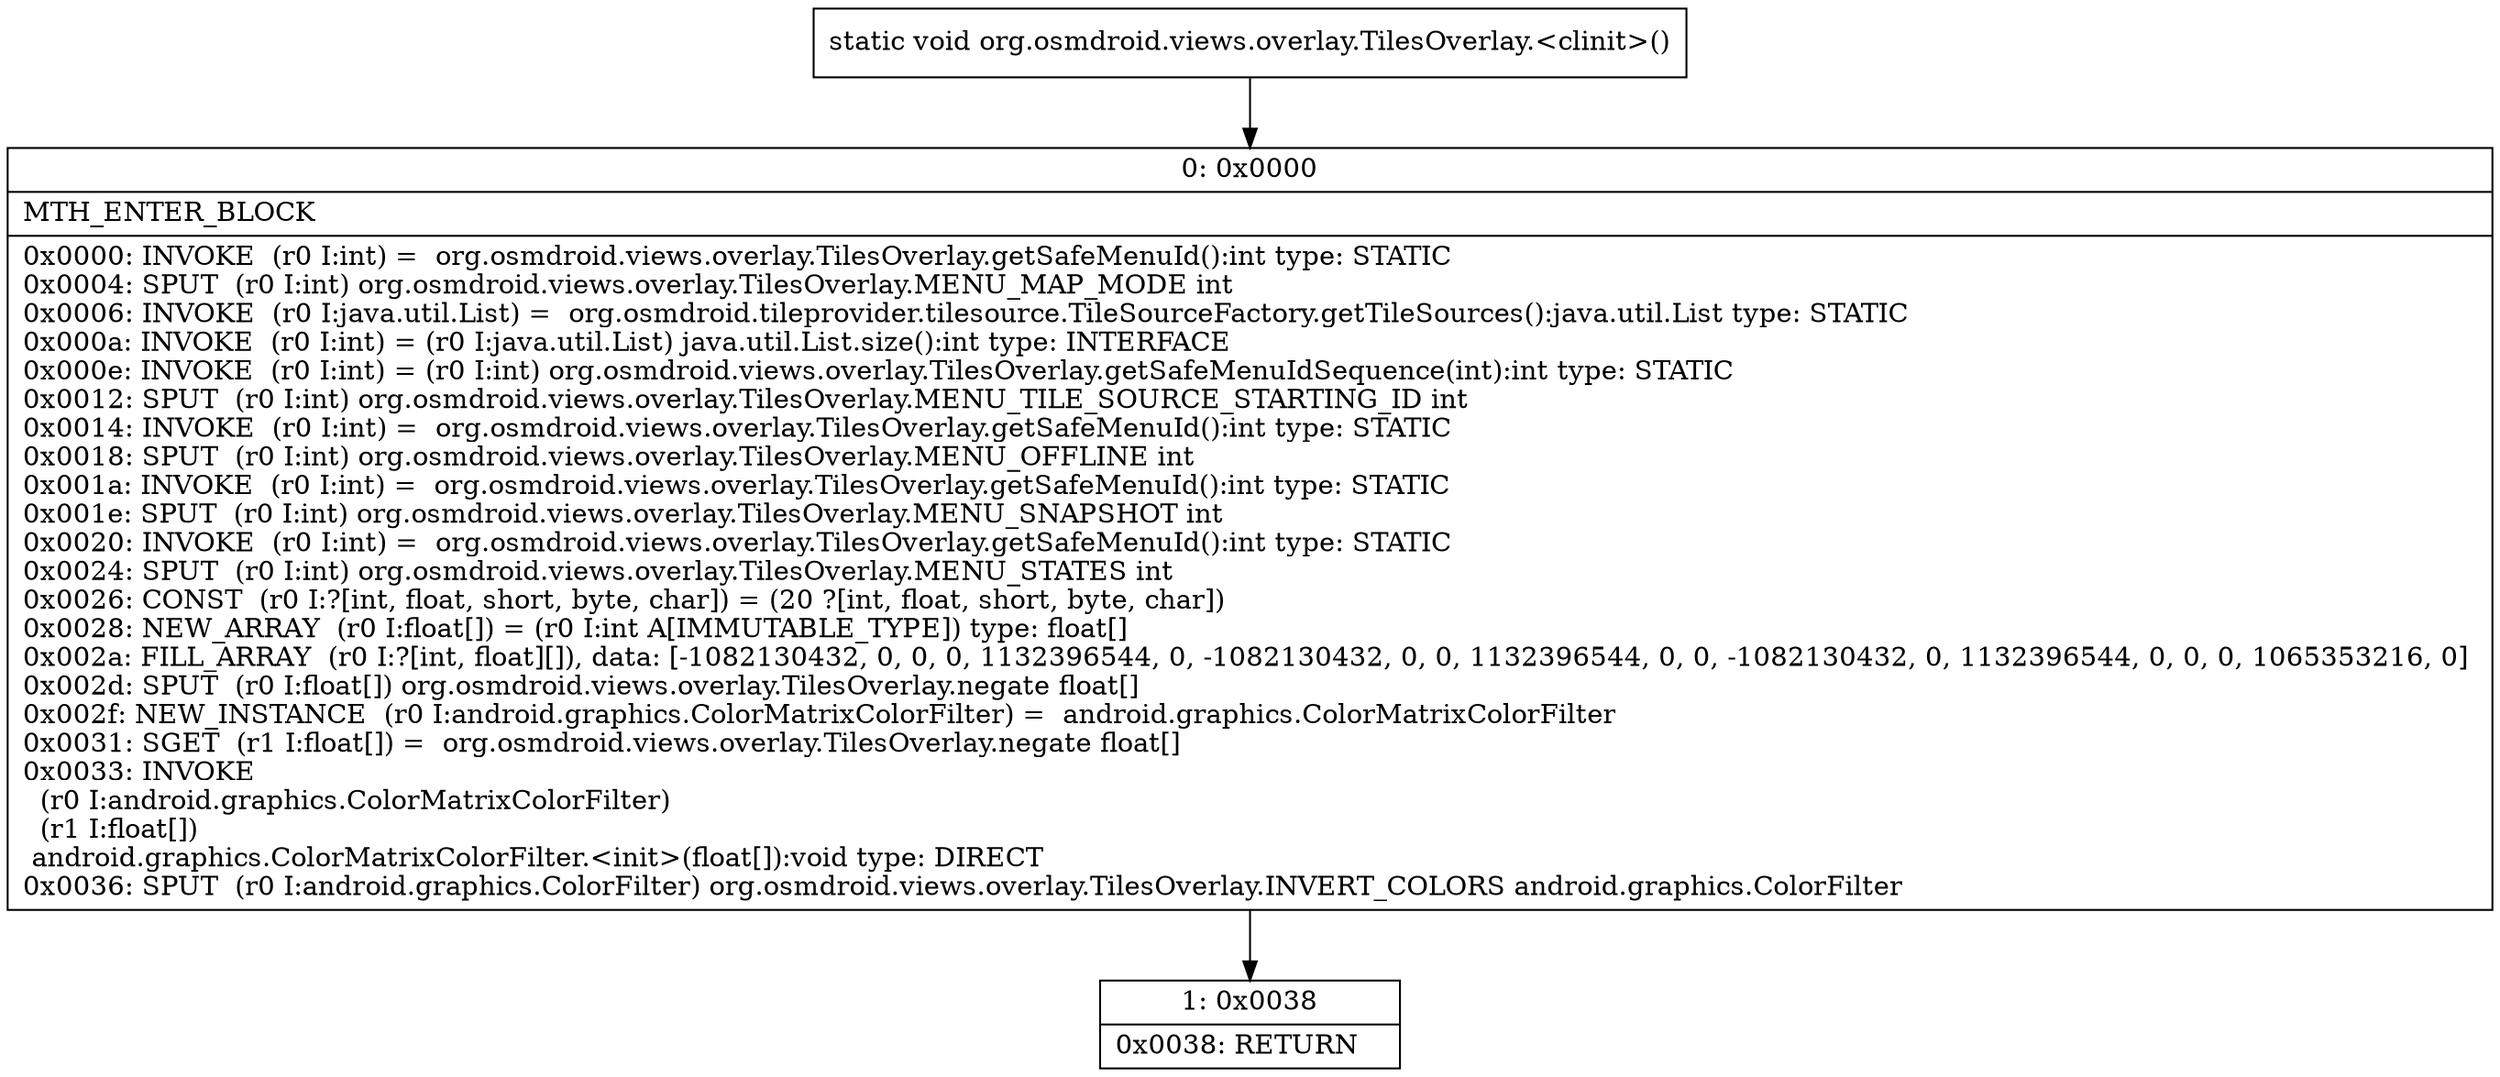 digraph "CFG fororg.osmdroid.views.overlay.TilesOverlay.\<clinit\>()V" {
Node_0 [shape=record,label="{0\:\ 0x0000|MTH_ENTER_BLOCK\l|0x0000: INVOKE  (r0 I:int) =  org.osmdroid.views.overlay.TilesOverlay.getSafeMenuId():int type: STATIC \l0x0004: SPUT  (r0 I:int) org.osmdroid.views.overlay.TilesOverlay.MENU_MAP_MODE int \l0x0006: INVOKE  (r0 I:java.util.List) =  org.osmdroid.tileprovider.tilesource.TileSourceFactory.getTileSources():java.util.List type: STATIC \l0x000a: INVOKE  (r0 I:int) = (r0 I:java.util.List) java.util.List.size():int type: INTERFACE \l0x000e: INVOKE  (r0 I:int) = (r0 I:int) org.osmdroid.views.overlay.TilesOverlay.getSafeMenuIdSequence(int):int type: STATIC \l0x0012: SPUT  (r0 I:int) org.osmdroid.views.overlay.TilesOverlay.MENU_TILE_SOURCE_STARTING_ID int \l0x0014: INVOKE  (r0 I:int) =  org.osmdroid.views.overlay.TilesOverlay.getSafeMenuId():int type: STATIC \l0x0018: SPUT  (r0 I:int) org.osmdroid.views.overlay.TilesOverlay.MENU_OFFLINE int \l0x001a: INVOKE  (r0 I:int) =  org.osmdroid.views.overlay.TilesOverlay.getSafeMenuId():int type: STATIC \l0x001e: SPUT  (r0 I:int) org.osmdroid.views.overlay.TilesOverlay.MENU_SNAPSHOT int \l0x0020: INVOKE  (r0 I:int) =  org.osmdroid.views.overlay.TilesOverlay.getSafeMenuId():int type: STATIC \l0x0024: SPUT  (r0 I:int) org.osmdroid.views.overlay.TilesOverlay.MENU_STATES int \l0x0026: CONST  (r0 I:?[int, float, short, byte, char]) = (20 ?[int, float, short, byte, char]) \l0x0028: NEW_ARRAY  (r0 I:float[]) = (r0 I:int A[IMMUTABLE_TYPE]) type: float[] \l0x002a: FILL_ARRAY  (r0 I:?[int, float][]), data: [\-1082130432, 0, 0, 0, 1132396544, 0, \-1082130432, 0, 0, 1132396544, 0, 0, \-1082130432, 0, 1132396544, 0, 0, 0, 1065353216, 0] \l0x002d: SPUT  (r0 I:float[]) org.osmdroid.views.overlay.TilesOverlay.negate float[] \l0x002f: NEW_INSTANCE  (r0 I:android.graphics.ColorMatrixColorFilter) =  android.graphics.ColorMatrixColorFilter \l0x0031: SGET  (r1 I:float[]) =  org.osmdroid.views.overlay.TilesOverlay.negate float[] \l0x0033: INVOKE  \l  (r0 I:android.graphics.ColorMatrixColorFilter)\l  (r1 I:float[])\l android.graphics.ColorMatrixColorFilter.\<init\>(float[]):void type: DIRECT \l0x0036: SPUT  (r0 I:android.graphics.ColorFilter) org.osmdroid.views.overlay.TilesOverlay.INVERT_COLORS android.graphics.ColorFilter \l}"];
Node_1 [shape=record,label="{1\:\ 0x0038|0x0038: RETURN   \l}"];
MethodNode[shape=record,label="{static void org.osmdroid.views.overlay.TilesOverlay.\<clinit\>() }"];
MethodNode -> Node_0;
Node_0 -> Node_1;
}


